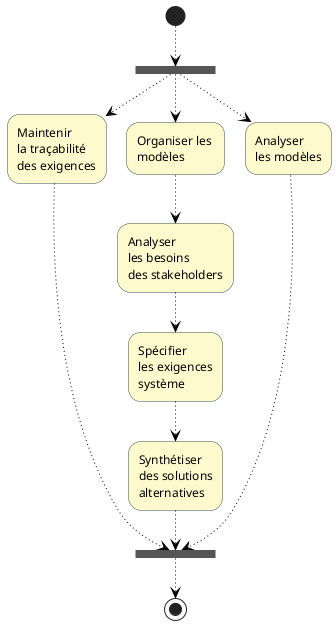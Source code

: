 @startuml

'-----------------------------------
' SysML Simple Method (taken from Fridenthal 2016)
' JMB 2018
'-----------------------------------

' Default settings
'-----------------------------------
' left to right direction 'does not work for sequence diagrams :-(
hide circle
hide empty members
hide methods
' Colors & Fonts
'-----------------------------------
'Colors => see http://plantuml.com/color
'skinparam monochrome true
'skinparam monochrome reverse
'skinparam handwritten true
skinparam activity {
	BackgroundColor LemonChiffon
	BorderColor DarkSlateGray
	ArrowColor Black
	FontColor Black
	FontSize 12
	FontName TrebuchetMS
}

' Attribute and name values (for translation purpose). Add anything you need, but don't modify!
'-----------------------------------
!define X "blabla"

' Usefull functions
'-----------------------------------
!define objet(nom,type) class "<u>nom : type"

(*) ..> ===B1=== 
..> "Maintenir\nla traçabilité\ndes exigences"
-[hidden]> "Organiser les \nmodèles"

"Maintenir\nla traçabilité\ndes exigences" ..> ===B2===


===B1=== ..> "Organiser les \nmodèles" 
-[hidden]> "Analyser\nles modèles"

"Organiser les \nmodèles" ..> "Analyser\nles besoins\ndes stakeholders"
..> "Spécifier\nles exigences\nsystème"
..> "Synthétiser\ndes solutions\nalternatives"
..> ===B2===

===B1=== ..> "Analyser\nles modèles"
..> ===B2===

..> (*)
@enduml